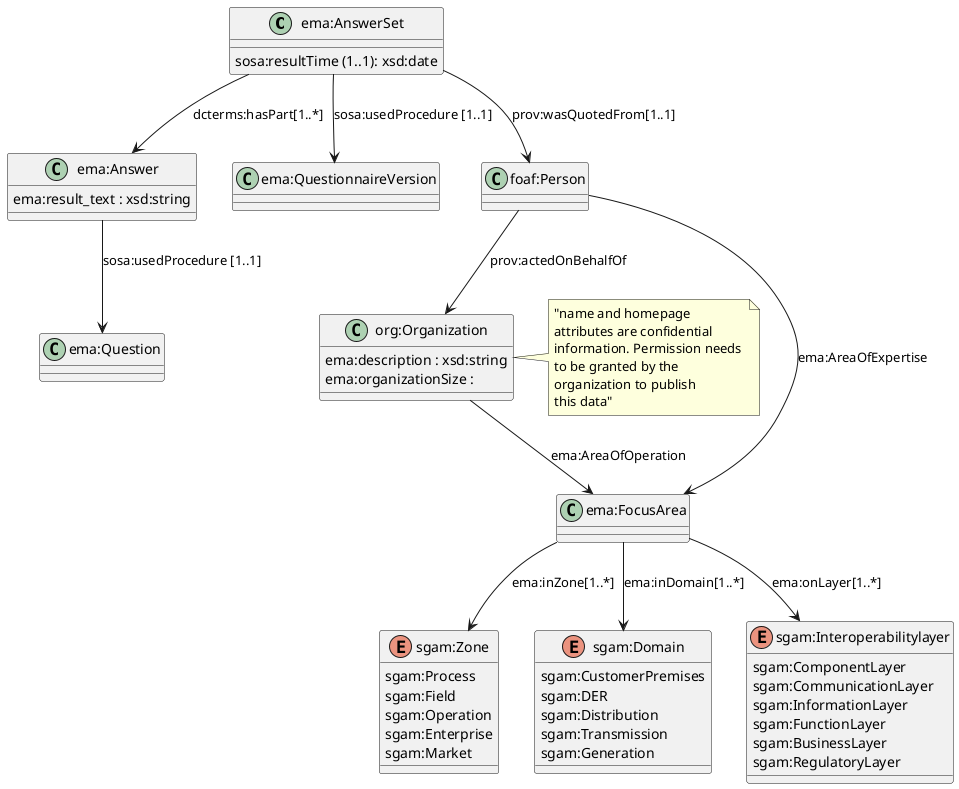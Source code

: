 @startuml Answer Set Profile

class "ema:AnswerSet" as Anss {
    sosa:resultTime (1..1): xsd:date
}

class "ema:Answer" as Ans {
    ema:result_text : xsd:string
}
class "ema:QuestionnaireVersion" as QRV {
}

class "ema:Question" as QV {
}


class "foaf:Person" as Person

class "org:Organization" as Organization {
    ema:description : xsd:string
    ema:organizationSize : 

}

note right : "name and homepage \nattributes are confidential \ninformation. Permission needs \nto be granted by the \norganization to publish \nthis data" 

class "ema:FocusArea" as FA

enum "sgam:Zone" as iopz {
    sgam:Process 
    sgam:Field 
    sgam:Operation
    sgam:Enterprise
    sgam:Market
}

enum "sgam:Domain" as iopd {
    sgam:CustomerPremises
    sgam:DER 
    sgam:Distribution
    sgam:Transmission
    sgam:Generation
}

enum "sgam:Interoperabilitylayer" as iopl {
    sgam:ComponentLayer
    sgam:CommunicationLayer
    sgam:InformationLayer
    sgam:FunctionLayer
    sgam:BusinessLayer
    sgam:RegulatoryLayer
}

Anss --> Ans : "dcterms:hasPart[1..*]"

Anss --> QRV : "sosa:usedProcedure [1..1]"
Ans --> QV : "sosa:usedProcedure [1..1]"

Anss --> Person :"prov:wasQuotedFrom[1..1]"
Person --> Organization : "prov:actedOnBehalfOf"

FA --> iopd : "ema:inDomain[1..*]"
FA --> iopl : "ema:onLayer[1..*]"
FA --> iopz : "ema:inZone[1..*]"
Person --> FA : "ema:AreaOfExpertise"
Organization --> FA : "ema:AreaOfOperation"

@enduml